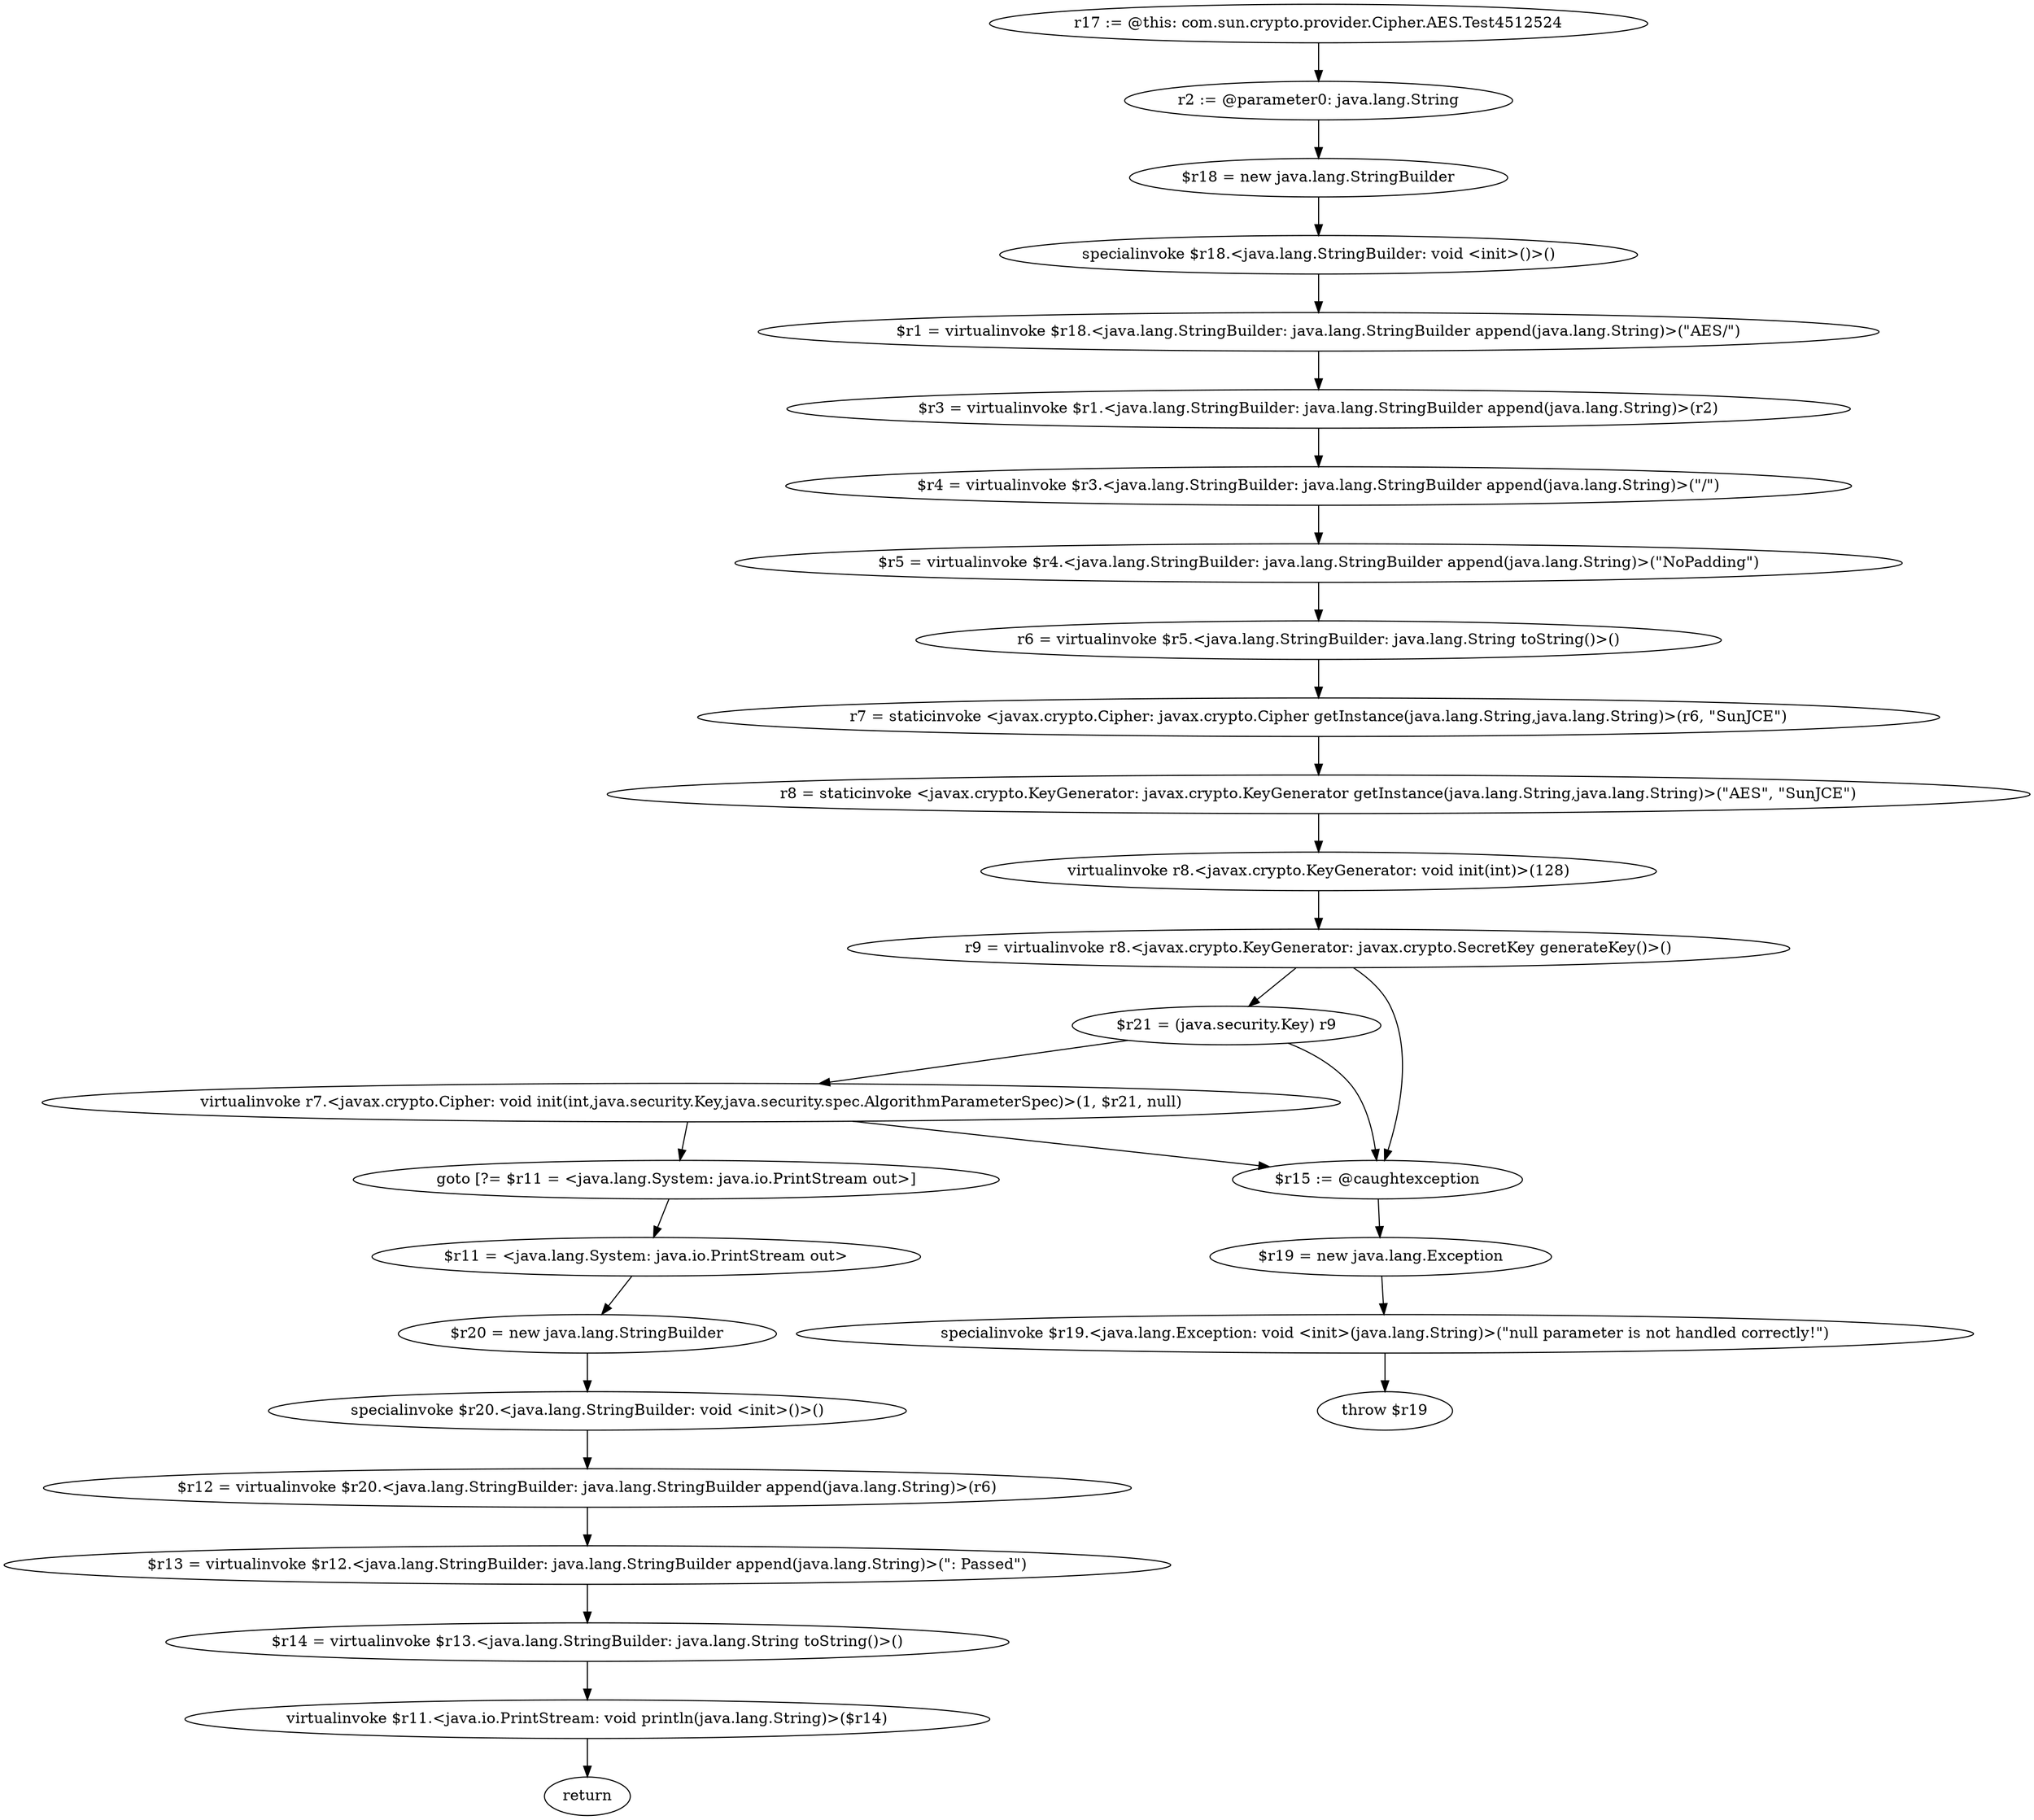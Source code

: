 digraph "unitGraph" {
    "r17 := @this: com.sun.crypto.provider.Cipher.AES.Test4512524"
    "r2 := @parameter0: java.lang.String"
    "$r18 = new java.lang.StringBuilder"
    "specialinvoke $r18.<java.lang.StringBuilder: void <init>()>()"
    "$r1 = virtualinvoke $r18.<java.lang.StringBuilder: java.lang.StringBuilder append(java.lang.String)>(\"AES/\")"
    "$r3 = virtualinvoke $r1.<java.lang.StringBuilder: java.lang.StringBuilder append(java.lang.String)>(r2)"
    "$r4 = virtualinvoke $r3.<java.lang.StringBuilder: java.lang.StringBuilder append(java.lang.String)>(\"/\")"
    "$r5 = virtualinvoke $r4.<java.lang.StringBuilder: java.lang.StringBuilder append(java.lang.String)>(\"NoPadding\")"
    "r6 = virtualinvoke $r5.<java.lang.StringBuilder: java.lang.String toString()>()"
    "r7 = staticinvoke <javax.crypto.Cipher: javax.crypto.Cipher getInstance(java.lang.String,java.lang.String)>(r6, \"SunJCE\")"
    "r8 = staticinvoke <javax.crypto.KeyGenerator: javax.crypto.KeyGenerator getInstance(java.lang.String,java.lang.String)>(\"AES\", \"SunJCE\")"
    "virtualinvoke r8.<javax.crypto.KeyGenerator: void init(int)>(128)"
    "r9 = virtualinvoke r8.<javax.crypto.KeyGenerator: javax.crypto.SecretKey generateKey()>()"
    "$r21 = (java.security.Key) r9"
    "virtualinvoke r7.<javax.crypto.Cipher: void init(int,java.security.Key,java.security.spec.AlgorithmParameterSpec)>(1, $r21, null)"
    "goto [?= $r11 = <java.lang.System: java.io.PrintStream out>]"
    "$r15 := @caughtexception"
    "$r19 = new java.lang.Exception"
    "specialinvoke $r19.<java.lang.Exception: void <init>(java.lang.String)>(\"null parameter is not handled correctly!\")"
    "throw $r19"
    "$r11 = <java.lang.System: java.io.PrintStream out>"
    "$r20 = new java.lang.StringBuilder"
    "specialinvoke $r20.<java.lang.StringBuilder: void <init>()>()"
    "$r12 = virtualinvoke $r20.<java.lang.StringBuilder: java.lang.StringBuilder append(java.lang.String)>(r6)"
    "$r13 = virtualinvoke $r12.<java.lang.StringBuilder: java.lang.StringBuilder append(java.lang.String)>(\": Passed\")"
    "$r14 = virtualinvoke $r13.<java.lang.StringBuilder: java.lang.String toString()>()"
    "virtualinvoke $r11.<java.io.PrintStream: void println(java.lang.String)>($r14)"
    "return"
    "r17 := @this: com.sun.crypto.provider.Cipher.AES.Test4512524"->"r2 := @parameter0: java.lang.String";
    "r2 := @parameter0: java.lang.String"->"$r18 = new java.lang.StringBuilder";
    "$r18 = new java.lang.StringBuilder"->"specialinvoke $r18.<java.lang.StringBuilder: void <init>()>()";
    "specialinvoke $r18.<java.lang.StringBuilder: void <init>()>()"->"$r1 = virtualinvoke $r18.<java.lang.StringBuilder: java.lang.StringBuilder append(java.lang.String)>(\"AES/\")";
    "$r1 = virtualinvoke $r18.<java.lang.StringBuilder: java.lang.StringBuilder append(java.lang.String)>(\"AES/\")"->"$r3 = virtualinvoke $r1.<java.lang.StringBuilder: java.lang.StringBuilder append(java.lang.String)>(r2)";
    "$r3 = virtualinvoke $r1.<java.lang.StringBuilder: java.lang.StringBuilder append(java.lang.String)>(r2)"->"$r4 = virtualinvoke $r3.<java.lang.StringBuilder: java.lang.StringBuilder append(java.lang.String)>(\"/\")";
    "$r4 = virtualinvoke $r3.<java.lang.StringBuilder: java.lang.StringBuilder append(java.lang.String)>(\"/\")"->"$r5 = virtualinvoke $r4.<java.lang.StringBuilder: java.lang.StringBuilder append(java.lang.String)>(\"NoPadding\")";
    "$r5 = virtualinvoke $r4.<java.lang.StringBuilder: java.lang.StringBuilder append(java.lang.String)>(\"NoPadding\")"->"r6 = virtualinvoke $r5.<java.lang.StringBuilder: java.lang.String toString()>()";
    "r6 = virtualinvoke $r5.<java.lang.StringBuilder: java.lang.String toString()>()"->"r7 = staticinvoke <javax.crypto.Cipher: javax.crypto.Cipher getInstance(java.lang.String,java.lang.String)>(r6, \"SunJCE\")";
    "r7 = staticinvoke <javax.crypto.Cipher: javax.crypto.Cipher getInstance(java.lang.String,java.lang.String)>(r6, \"SunJCE\")"->"r8 = staticinvoke <javax.crypto.KeyGenerator: javax.crypto.KeyGenerator getInstance(java.lang.String,java.lang.String)>(\"AES\", \"SunJCE\")";
    "r8 = staticinvoke <javax.crypto.KeyGenerator: javax.crypto.KeyGenerator getInstance(java.lang.String,java.lang.String)>(\"AES\", \"SunJCE\")"->"virtualinvoke r8.<javax.crypto.KeyGenerator: void init(int)>(128)";
    "virtualinvoke r8.<javax.crypto.KeyGenerator: void init(int)>(128)"->"r9 = virtualinvoke r8.<javax.crypto.KeyGenerator: javax.crypto.SecretKey generateKey()>()";
    "r9 = virtualinvoke r8.<javax.crypto.KeyGenerator: javax.crypto.SecretKey generateKey()>()"->"$r21 = (java.security.Key) r9";
    "r9 = virtualinvoke r8.<javax.crypto.KeyGenerator: javax.crypto.SecretKey generateKey()>()"->"$r15 := @caughtexception";
    "$r21 = (java.security.Key) r9"->"virtualinvoke r7.<javax.crypto.Cipher: void init(int,java.security.Key,java.security.spec.AlgorithmParameterSpec)>(1, $r21, null)";
    "$r21 = (java.security.Key) r9"->"$r15 := @caughtexception";
    "virtualinvoke r7.<javax.crypto.Cipher: void init(int,java.security.Key,java.security.spec.AlgorithmParameterSpec)>(1, $r21, null)"->"goto [?= $r11 = <java.lang.System: java.io.PrintStream out>]";
    "virtualinvoke r7.<javax.crypto.Cipher: void init(int,java.security.Key,java.security.spec.AlgorithmParameterSpec)>(1, $r21, null)"->"$r15 := @caughtexception";
    "goto [?= $r11 = <java.lang.System: java.io.PrintStream out>]"->"$r11 = <java.lang.System: java.io.PrintStream out>";
    "$r15 := @caughtexception"->"$r19 = new java.lang.Exception";
    "$r19 = new java.lang.Exception"->"specialinvoke $r19.<java.lang.Exception: void <init>(java.lang.String)>(\"null parameter is not handled correctly!\")";
    "specialinvoke $r19.<java.lang.Exception: void <init>(java.lang.String)>(\"null parameter is not handled correctly!\")"->"throw $r19";
    "$r11 = <java.lang.System: java.io.PrintStream out>"->"$r20 = new java.lang.StringBuilder";
    "$r20 = new java.lang.StringBuilder"->"specialinvoke $r20.<java.lang.StringBuilder: void <init>()>()";
    "specialinvoke $r20.<java.lang.StringBuilder: void <init>()>()"->"$r12 = virtualinvoke $r20.<java.lang.StringBuilder: java.lang.StringBuilder append(java.lang.String)>(r6)";
    "$r12 = virtualinvoke $r20.<java.lang.StringBuilder: java.lang.StringBuilder append(java.lang.String)>(r6)"->"$r13 = virtualinvoke $r12.<java.lang.StringBuilder: java.lang.StringBuilder append(java.lang.String)>(\": Passed\")";
    "$r13 = virtualinvoke $r12.<java.lang.StringBuilder: java.lang.StringBuilder append(java.lang.String)>(\": Passed\")"->"$r14 = virtualinvoke $r13.<java.lang.StringBuilder: java.lang.String toString()>()";
    "$r14 = virtualinvoke $r13.<java.lang.StringBuilder: java.lang.String toString()>()"->"virtualinvoke $r11.<java.io.PrintStream: void println(java.lang.String)>($r14)";
    "virtualinvoke $r11.<java.io.PrintStream: void println(java.lang.String)>($r14)"->"return";
}
